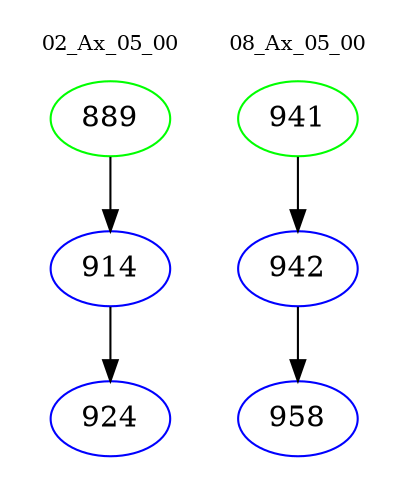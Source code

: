 digraph{
subgraph cluster_0 {
color = white
label = "02_Ax_05_00";
fontsize=10;
T0_889 [label="889", color="green"]
T0_889 -> T0_914 [color="black"]
T0_914 [label="914", color="blue"]
T0_914 -> T0_924 [color="black"]
T0_924 [label="924", color="blue"]
}
subgraph cluster_1 {
color = white
label = "08_Ax_05_00";
fontsize=10;
T1_941 [label="941", color="green"]
T1_941 -> T1_942 [color="black"]
T1_942 [label="942", color="blue"]
T1_942 -> T1_958 [color="black"]
T1_958 [label="958", color="blue"]
}
}
